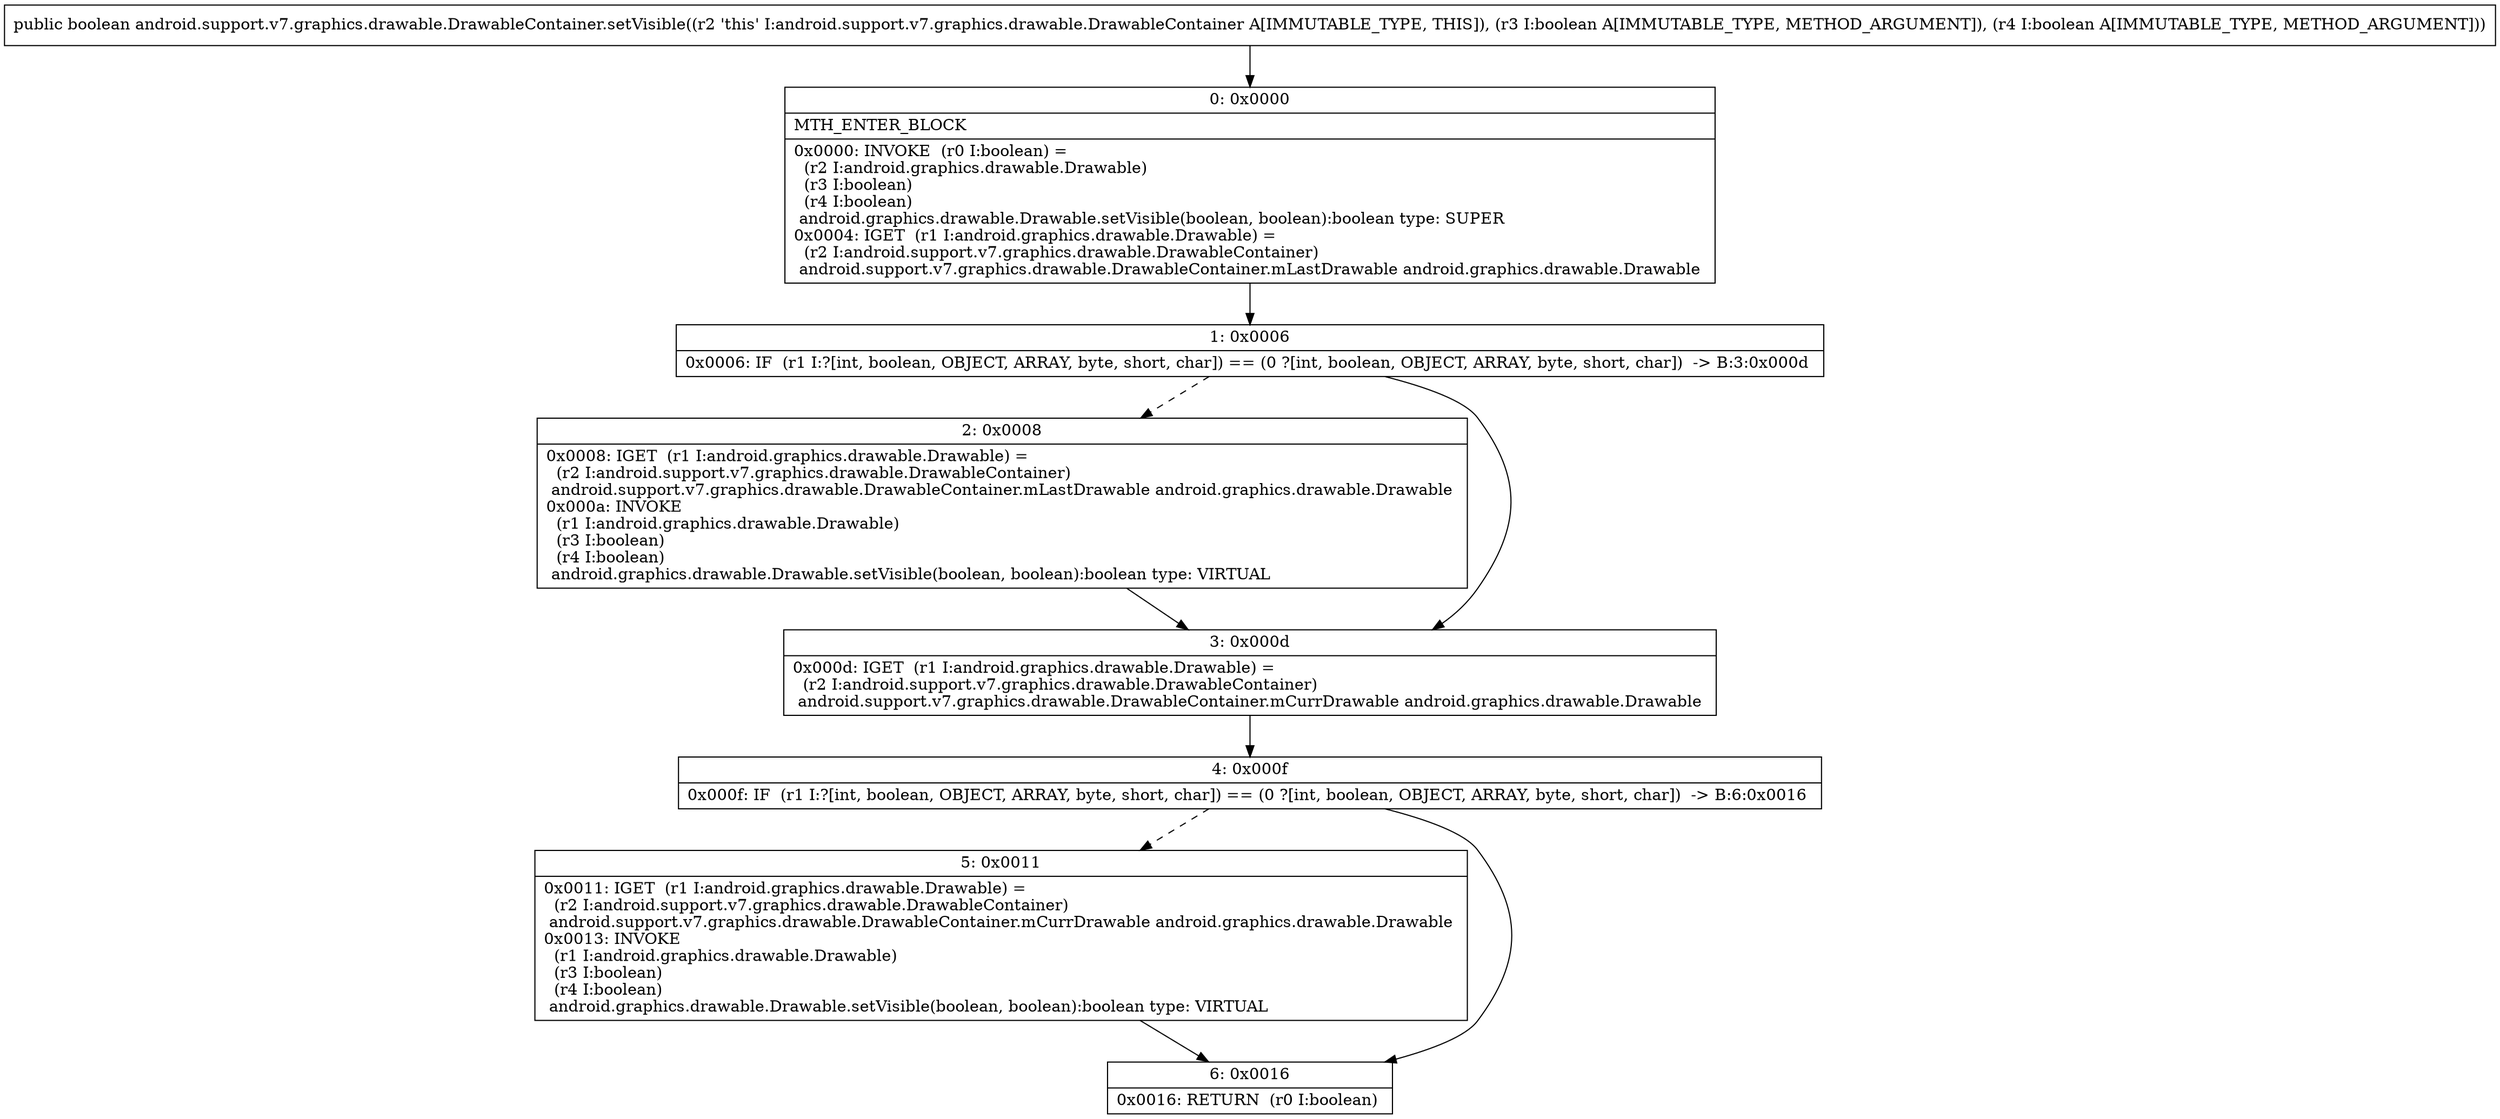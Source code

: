digraph "CFG forandroid.support.v7.graphics.drawable.DrawableContainer.setVisible(ZZ)Z" {
Node_0 [shape=record,label="{0\:\ 0x0000|MTH_ENTER_BLOCK\l|0x0000: INVOKE  (r0 I:boolean) = \l  (r2 I:android.graphics.drawable.Drawable)\l  (r3 I:boolean)\l  (r4 I:boolean)\l android.graphics.drawable.Drawable.setVisible(boolean, boolean):boolean type: SUPER \l0x0004: IGET  (r1 I:android.graphics.drawable.Drawable) = \l  (r2 I:android.support.v7.graphics.drawable.DrawableContainer)\l android.support.v7.graphics.drawable.DrawableContainer.mLastDrawable android.graphics.drawable.Drawable \l}"];
Node_1 [shape=record,label="{1\:\ 0x0006|0x0006: IF  (r1 I:?[int, boolean, OBJECT, ARRAY, byte, short, char]) == (0 ?[int, boolean, OBJECT, ARRAY, byte, short, char])  \-\> B:3:0x000d \l}"];
Node_2 [shape=record,label="{2\:\ 0x0008|0x0008: IGET  (r1 I:android.graphics.drawable.Drawable) = \l  (r2 I:android.support.v7.graphics.drawable.DrawableContainer)\l android.support.v7.graphics.drawable.DrawableContainer.mLastDrawable android.graphics.drawable.Drawable \l0x000a: INVOKE  \l  (r1 I:android.graphics.drawable.Drawable)\l  (r3 I:boolean)\l  (r4 I:boolean)\l android.graphics.drawable.Drawable.setVisible(boolean, boolean):boolean type: VIRTUAL \l}"];
Node_3 [shape=record,label="{3\:\ 0x000d|0x000d: IGET  (r1 I:android.graphics.drawable.Drawable) = \l  (r2 I:android.support.v7.graphics.drawable.DrawableContainer)\l android.support.v7.graphics.drawable.DrawableContainer.mCurrDrawable android.graphics.drawable.Drawable \l}"];
Node_4 [shape=record,label="{4\:\ 0x000f|0x000f: IF  (r1 I:?[int, boolean, OBJECT, ARRAY, byte, short, char]) == (0 ?[int, boolean, OBJECT, ARRAY, byte, short, char])  \-\> B:6:0x0016 \l}"];
Node_5 [shape=record,label="{5\:\ 0x0011|0x0011: IGET  (r1 I:android.graphics.drawable.Drawable) = \l  (r2 I:android.support.v7.graphics.drawable.DrawableContainer)\l android.support.v7.graphics.drawable.DrawableContainer.mCurrDrawable android.graphics.drawable.Drawable \l0x0013: INVOKE  \l  (r1 I:android.graphics.drawable.Drawable)\l  (r3 I:boolean)\l  (r4 I:boolean)\l android.graphics.drawable.Drawable.setVisible(boolean, boolean):boolean type: VIRTUAL \l}"];
Node_6 [shape=record,label="{6\:\ 0x0016|0x0016: RETURN  (r0 I:boolean) \l}"];
MethodNode[shape=record,label="{public boolean android.support.v7.graphics.drawable.DrawableContainer.setVisible((r2 'this' I:android.support.v7.graphics.drawable.DrawableContainer A[IMMUTABLE_TYPE, THIS]), (r3 I:boolean A[IMMUTABLE_TYPE, METHOD_ARGUMENT]), (r4 I:boolean A[IMMUTABLE_TYPE, METHOD_ARGUMENT])) }"];
MethodNode -> Node_0;
Node_0 -> Node_1;
Node_1 -> Node_2[style=dashed];
Node_1 -> Node_3;
Node_2 -> Node_3;
Node_3 -> Node_4;
Node_4 -> Node_5[style=dashed];
Node_4 -> Node_6;
Node_5 -> Node_6;
}

